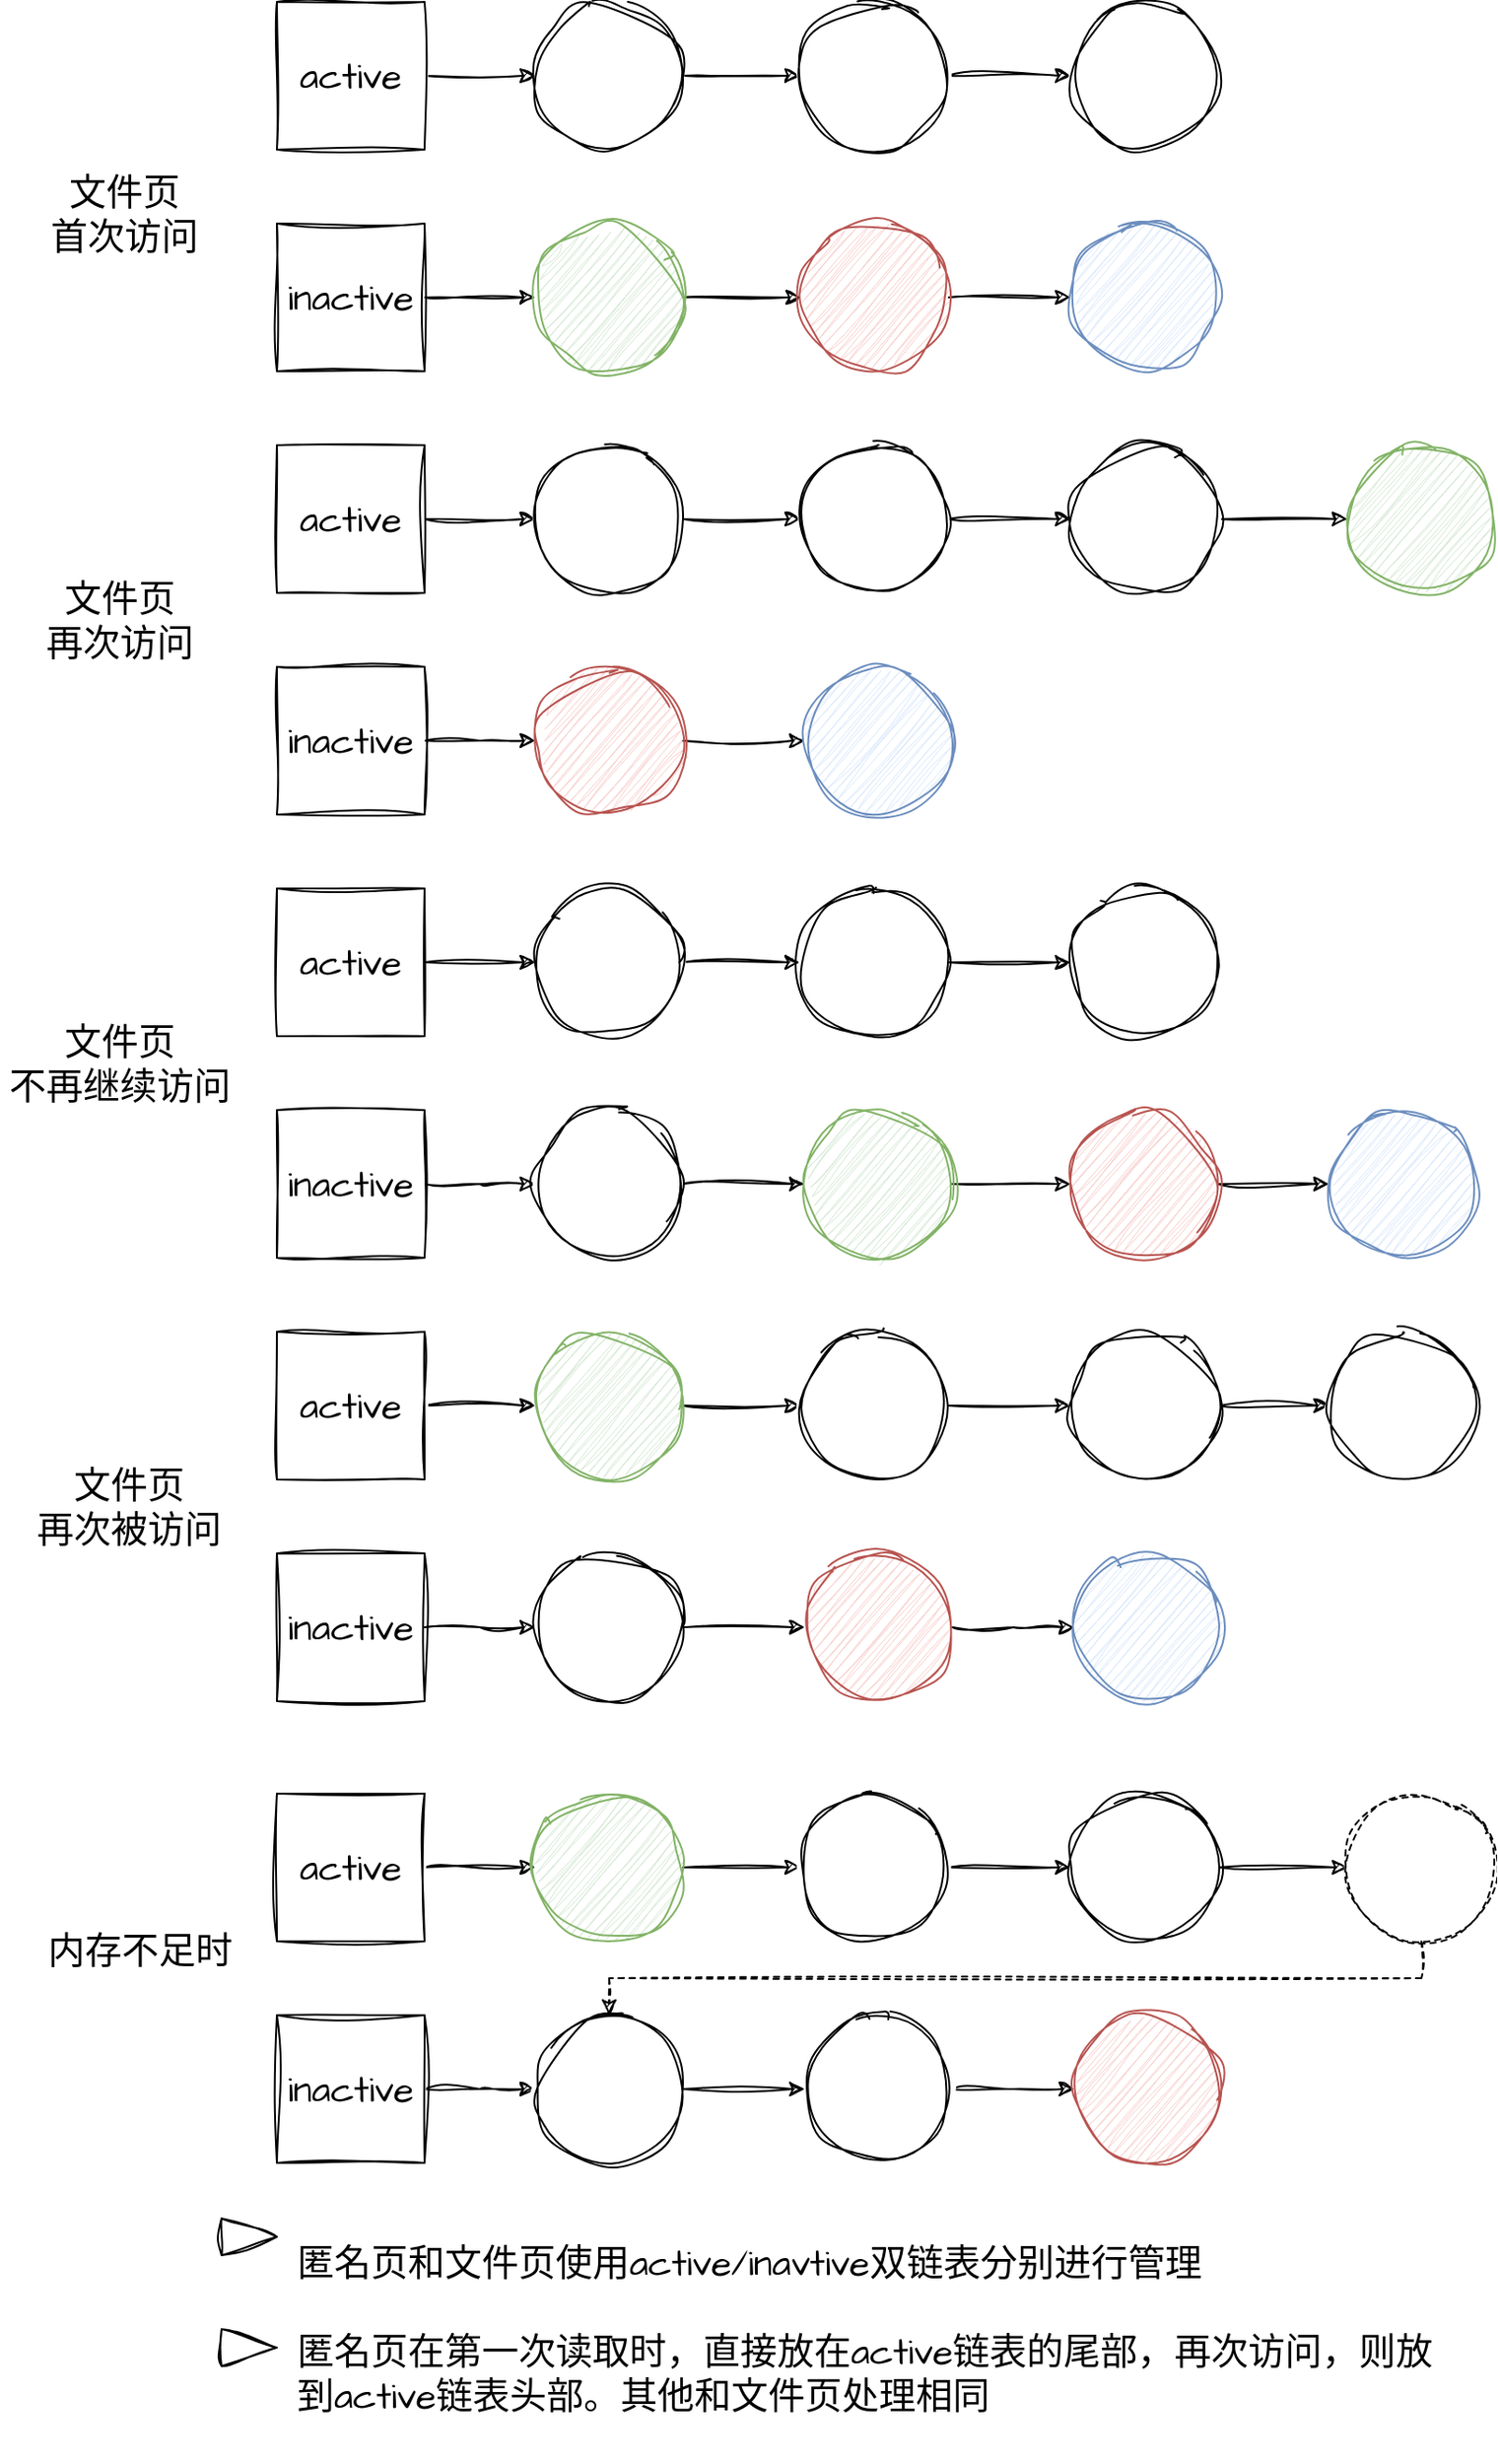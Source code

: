 <mxfile version="22.1.0" type="github">
  <diagram name="第 1 页" id="8RVgT3TZ45q6rBO7Mq2J">
    <mxGraphModel dx="2901" dy="1118" grid="1" gridSize="10" guides="1" tooltips="1" connect="1" arrows="1" fold="1" page="1" pageScale="1" pageWidth="827" pageHeight="1169" math="0" shadow="0">
      <root>
        <mxCell id="0" />
        <mxCell id="1" parent="0" />
        <mxCell id="1ndlFhYxB9SQ_Pftb3Nc-10" style="edgeStyle=orthogonalEdgeStyle;rounded=0;sketch=1;hachureGap=4;jiggle=2;curveFitting=1;orthogonalLoop=1;jettySize=auto;html=1;exitX=1;exitY=0.5;exitDx=0;exitDy=0;entryX=0;entryY=0.5;entryDx=0;entryDy=0;fontFamily=Architects Daughter;fontSource=https%3A%2F%2Ffonts.googleapis.com%2Fcss%3Ffamily%3DArchitects%2BDaughter;fontSize=16;" parent="1" source="1ndlFhYxB9SQ_Pftb3Nc-2" target="1ndlFhYxB9SQ_Pftb3Nc-4" edge="1">
          <mxGeometry relative="1" as="geometry" />
        </mxCell>
        <mxCell id="1ndlFhYxB9SQ_Pftb3Nc-2" value="active" style="whiteSpace=wrap;html=1;aspect=fixed;sketch=1;hachureGap=4;jiggle=2;curveFitting=1;fontFamily=Architects Daughter;fontSource=https%3A%2F%2Ffonts.googleapis.com%2Fcss%3Ffamily%3DArchitects%2BDaughter;fontSize=20;" parent="1" vertex="1">
          <mxGeometry x="90" y="440" width="80" height="80" as="geometry" />
        </mxCell>
        <mxCell id="1ndlFhYxB9SQ_Pftb3Nc-13" style="edgeStyle=orthogonalEdgeStyle;rounded=0;sketch=1;hachureGap=4;jiggle=2;curveFitting=1;orthogonalLoop=1;jettySize=auto;html=1;exitX=1;exitY=0.5;exitDx=0;exitDy=0;entryX=0;entryY=0.5;entryDx=0;entryDy=0;fontFamily=Architects Daughter;fontSource=https%3A%2F%2Ffonts.googleapis.com%2Fcss%3Ffamily%3DArchitects%2BDaughter;fontSize=16;" parent="1" source="1ndlFhYxB9SQ_Pftb3Nc-3" target="1ndlFhYxB9SQ_Pftb3Nc-7" edge="1">
          <mxGeometry relative="1" as="geometry" />
        </mxCell>
        <mxCell id="1ndlFhYxB9SQ_Pftb3Nc-3" value="inactive" style="whiteSpace=wrap;html=1;aspect=fixed;sketch=1;hachureGap=4;jiggle=2;curveFitting=1;fontFamily=Architects Daughter;fontSource=https%3A%2F%2Ffonts.googleapis.com%2Fcss%3Ffamily%3DArchitects%2BDaughter;fontSize=20;" parent="1" vertex="1">
          <mxGeometry x="90" y="560" width="80" height="80" as="geometry" />
        </mxCell>
        <mxCell id="1ndlFhYxB9SQ_Pftb3Nc-11" style="edgeStyle=orthogonalEdgeStyle;rounded=0;sketch=1;hachureGap=4;jiggle=2;curveFitting=1;orthogonalLoop=1;jettySize=auto;html=1;exitX=1;exitY=0.5;exitDx=0;exitDy=0;entryX=0;entryY=0.5;entryDx=0;entryDy=0;fontFamily=Architects Daughter;fontSource=https%3A%2F%2Ffonts.googleapis.com%2Fcss%3Ffamily%3DArchitects%2BDaughter;fontSize=16;" parent="1" source="1ndlFhYxB9SQ_Pftb3Nc-4" target="1ndlFhYxB9SQ_Pftb3Nc-5" edge="1">
          <mxGeometry relative="1" as="geometry" />
        </mxCell>
        <mxCell id="1ndlFhYxB9SQ_Pftb3Nc-4" value="" style="ellipse;whiteSpace=wrap;html=1;aspect=fixed;sketch=1;hachureGap=4;jiggle=2;curveFitting=1;fontFamily=Architects Daughter;fontSource=https%3A%2F%2Ffonts.googleapis.com%2Fcss%3Ffamily%3DArchitects%2BDaughter;fontSize=20;" parent="1" vertex="1">
          <mxGeometry x="230" y="440" width="80" height="80" as="geometry" />
        </mxCell>
        <mxCell id="1ndlFhYxB9SQ_Pftb3Nc-12" style="edgeStyle=orthogonalEdgeStyle;rounded=0;sketch=1;hachureGap=4;jiggle=2;curveFitting=1;orthogonalLoop=1;jettySize=auto;html=1;exitX=1;exitY=0.5;exitDx=0;exitDy=0;entryX=0;entryY=0.5;entryDx=0;entryDy=0;fontFamily=Architects Daughter;fontSource=https%3A%2F%2Ffonts.googleapis.com%2Fcss%3Ffamily%3DArchitects%2BDaughter;fontSize=16;" parent="1" source="1ndlFhYxB9SQ_Pftb3Nc-5" target="1ndlFhYxB9SQ_Pftb3Nc-6" edge="1">
          <mxGeometry relative="1" as="geometry" />
        </mxCell>
        <mxCell id="1ndlFhYxB9SQ_Pftb3Nc-5" value="" style="ellipse;whiteSpace=wrap;html=1;aspect=fixed;sketch=1;hachureGap=4;jiggle=2;curveFitting=1;fontFamily=Architects Daughter;fontSource=https%3A%2F%2Ffonts.googleapis.com%2Fcss%3Ffamily%3DArchitects%2BDaughter;fontSize=20;" parent="1" vertex="1">
          <mxGeometry x="373.5" y="440" width="80" height="80" as="geometry" />
        </mxCell>
        <mxCell id="1ndlFhYxB9SQ_Pftb3Nc-6" value="" style="ellipse;whiteSpace=wrap;html=1;aspect=fixed;sketch=1;hachureGap=4;jiggle=2;curveFitting=1;fontFamily=Architects Daughter;fontSource=https%3A%2F%2Ffonts.googleapis.com%2Fcss%3Ffamily%3DArchitects%2BDaughter;fontSize=20;" parent="1" vertex="1">
          <mxGeometry x="520" y="440" width="80" height="80" as="geometry" />
        </mxCell>
        <mxCell id="1ndlFhYxB9SQ_Pftb3Nc-14" style="edgeStyle=orthogonalEdgeStyle;rounded=0;sketch=1;hachureGap=4;jiggle=2;curveFitting=1;orthogonalLoop=1;jettySize=auto;html=1;exitX=1;exitY=0.5;exitDx=0;exitDy=0;fontFamily=Architects Daughter;fontSource=https%3A%2F%2Ffonts.googleapis.com%2Fcss%3Ffamily%3DArchitects%2BDaughter;fontSize=16;" parent="1" source="1ndlFhYxB9SQ_Pftb3Nc-7" target="1ndlFhYxB9SQ_Pftb3Nc-8" edge="1">
          <mxGeometry relative="1" as="geometry" />
        </mxCell>
        <mxCell id="1ndlFhYxB9SQ_Pftb3Nc-7" value="" style="ellipse;whiteSpace=wrap;html=1;aspect=fixed;sketch=1;hachureGap=4;jiggle=2;curveFitting=1;fontFamily=Architects Daughter;fontSource=https%3A%2F%2Ffonts.googleapis.com%2Fcss%3Ffamily%3DArchitects%2BDaughter;fontSize=20;fillColor=#d5e8d4;strokeColor=#82b366;" parent="1" vertex="1">
          <mxGeometry x="230" y="560" width="80" height="80" as="geometry" />
        </mxCell>
        <mxCell id="1ndlFhYxB9SQ_Pftb3Nc-15" style="edgeStyle=orthogonalEdgeStyle;rounded=0;sketch=1;hachureGap=4;jiggle=2;curveFitting=1;orthogonalLoop=1;jettySize=auto;html=1;exitX=1;exitY=0.5;exitDx=0;exitDy=0;fontFamily=Architects Daughter;fontSource=https%3A%2F%2Ffonts.googleapis.com%2Fcss%3Ffamily%3DArchitects%2BDaughter;fontSize=16;" parent="1" source="1ndlFhYxB9SQ_Pftb3Nc-8" target="1ndlFhYxB9SQ_Pftb3Nc-9" edge="1">
          <mxGeometry relative="1" as="geometry" />
        </mxCell>
        <mxCell id="1ndlFhYxB9SQ_Pftb3Nc-8" value="" style="ellipse;whiteSpace=wrap;html=1;aspect=fixed;sketch=1;hachureGap=4;jiggle=2;curveFitting=1;fontFamily=Architects Daughter;fontSource=https%3A%2F%2Ffonts.googleapis.com%2Fcss%3Ffamily%3DArchitects%2BDaughter;fontSize=20;fillColor=#f8cecc;strokeColor=#b85450;" parent="1" vertex="1">
          <mxGeometry x="374" y="560" width="80" height="80" as="geometry" />
        </mxCell>
        <mxCell id="1ndlFhYxB9SQ_Pftb3Nc-9" value="" style="ellipse;whiteSpace=wrap;html=1;aspect=fixed;sketch=1;hachureGap=4;jiggle=2;curveFitting=1;fontFamily=Architects Daughter;fontSource=https%3A%2F%2Ffonts.googleapis.com%2Fcss%3Ffamily%3DArchitects%2BDaughter;fontSize=20;fillColor=#dae8fc;strokeColor=#6c8ebf;" parent="1" vertex="1">
          <mxGeometry x="520" y="560" width="80" height="80" as="geometry" />
        </mxCell>
        <mxCell id="1ndlFhYxB9SQ_Pftb3Nc-22" value="文件页&lt;br&gt;首次访问" style="text;html=1;strokeColor=none;fillColor=none;align=center;verticalAlign=middle;whiteSpace=wrap;rounded=0;fontSize=20;fontFamily=Architects Daughter;" parent="1" vertex="1">
          <mxGeometry x="-60" y="510" width="135" height="90" as="geometry" />
        </mxCell>
        <mxCell id="1ndlFhYxB9SQ_Pftb3Nc-23" style="edgeStyle=orthogonalEdgeStyle;rounded=0;sketch=1;hachureGap=4;jiggle=2;curveFitting=1;orthogonalLoop=1;jettySize=auto;html=1;exitX=1;exitY=0.5;exitDx=0;exitDy=0;entryX=0;entryY=0.5;entryDx=0;entryDy=0;fontFamily=Architects Daughter;fontSource=https%3A%2F%2Ffonts.googleapis.com%2Fcss%3Ffamily%3DArchitects%2BDaughter;fontSize=16;" parent="1" source="1ndlFhYxB9SQ_Pftb3Nc-24" target="1ndlFhYxB9SQ_Pftb3Nc-28" edge="1">
          <mxGeometry relative="1" as="geometry" />
        </mxCell>
        <mxCell id="1ndlFhYxB9SQ_Pftb3Nc-24" value="active" style="whiteSpace=wrap;html=1;aspect=fixed;sketch=1;hachureGap=4;jiggle=2;curveFitting=1;fontFamily=Architects Daughter;fontSource=https%3A%2F%2Ffonts.googleapis.com%2Fcss%3Ffamily%3DArchitects%2BDaughter;fontSize=20;" parent="1" vertex="1">
          <mxGeometry x="90" y="680" width="80" height="80" as="geometry" />
        </mxCell>
        <mxCell id="1ndlFhYxB9SQ_Pftb3Nc-25" style="edgeStyle=orthogonalEdgeStyle;rounded=0;sketch=1;hachureGap=4;jiggle=2;curveFitting=1;orthogonalLoop=1;jettySize=auto;html=1;exitX=1;exitY=0.5;exitDx=0;exitDy=0;entryX=0;entryY=0.5;entryDx=0;entryDy=0;fontFamily=Architects Daughter;fontSource=https%3A%2F%2Ffonts.googleapis.com%2Fcss%3Ffamily%3DArchitects%2BDaughter;fontSize=16;" parent="1" source="1ndlFhYxB9SQ_Pftb3Nc-26" edge="1">
          <mxGeometry relative="1" as="geometry">
            <mxPoint x="230" y="840" as="targetPoint" />
          </mxGeometry>
        </mxCell>
        <mxCell id="1ndlFhYxB9SQ_Pftb3Nc-26" value="inactive" style="whiteSpace=wrap;html=1;aspect=fixed;sketch=1;hachureGap=4;jiggle=2;curveFitting=1;fontFamily=Architects Daughter;fontSource=https%3A%2F%2Ffonts.googleapis.com%2Fcss%3Ffamily%3DArchitects%2BDaughter;fontSize=20;" parent="1" vertex="1">
          <mxGeometry x="90" y="800" width="80" height="80" as="geometry" />
        </mxCell>
        <mxCell id="1ndlFhYxB9SQ_Pftb3Nc-27" style="edgeStyle=orthogonalEdgeStyle;rounded=0;sketch=1;hachureGap=4;jiggle=2;curveFitting=1;orthogonalLoop=1;jettySize=auto;html=1;exitX=1;exitY=0.5;exitDx=0;exitDy=0;entryX=0;entryY=0.5;entryDx=0;entryDy=0;fontFamily=Architects Daughter;fontSource=https%3A%2F%2Ffonts.googleapis.com%2Fcss%3Ffamily%3DArchitects%2BDaughter;fontSize=16;" parent="1" source="1ndlFhYxB9SQ_Pftb3Nc-28" target="1ndlFhYxB9SQ_Pftb3Nc-30" edge="1">
          <mxGeometry relative="1" as="geometry" />
        </mxCell>
        <mxCell id="1ndlFhYxB9SQ_Pftb3Nc-28" value="" style="ellipse;whiteSpace=wrap;html=1;aspect=fixed;sketch=1;hachureGap=4;jiggle=2;curveFitting=1;fontFamily=Architects Daughter;fontSource=https%3A%2F%2Ffonts.googleapis.com%2Fcss%3Ffamily%3DArchitects%2BDaughter;fontSize=20;" parent="1" vertex="1">
          <mxGeometry x="230" y="680" width="80" height="80" as="geometry" />
        </mxCell>
        <mxCell id="1ndlFhYxB9SQ_Pftb3Nc-29" style="edgeStyle=orthogonalEdgeStyle;rounded=0;sketch=1;hachureGap=4;jiggle=2;curveFitting=1;orthogonalLoop=1;jettySize=auto;html=1;exitX=1;exitY=0.5;exitDx=0;exitDy=0;entryX=0;entryY=0.5;entryDx=0;entryDy=0;fontFamily=Architects Daughter;fontSource=https%3A%2F%2Ffonts.googleapis.com%2Fcss%3Ffamily%3DArchitects%2BDaughter;fontSize=16;" parent="1" source="1ndlFhYxB9SQ_Pftb3Nc-30" target="1ndlFhYxB9SQ_Pftb3Nc-31" edge="1">
          <mxGeometry relative="1" as="geometry" />
        </mxCell>
        <mxCell id="1ndlFhYxB9SQ_Pftb3Nc-30" value="" style="ellipse;whiteSpace=wrap;html=1;aspect=fixed;sketch=1;hachureGap=4;jiggle=2;curveFitting=1;fontFamily=Architects Daughter;fontSource=https%3A%2F%2Ffonts.googleapis.com%2Fcss%3Ffamily%3DArchitects%2BDaughter;fontSize=20;" parent="1" vertex="1">
          <mxGeometry x="373.5" y="680" width="80" height="80" as="geometry" />
        </mxCell>
        <mxCell id="1ndlFhYxB9SQ_Pftb3Nc-40" style="edgeStyle=orthogonalEdgeStyle;rounded=0;sketch=1;hachureGap=4;jiggle=2;curveFitting=1;orthogonalLoop=1;jettySize=auto;html=1;exitX=1;exitY=0.5;exitDx=0;exitDy=0;entryX=0;entryY=0.5;entryDx=0;entryDy=0;fontFamily=Architects Daughter;fontSource=https%3A%2F%2Ffonts.googleapis.com%2Fcss%3Ffamily%3DArchitects%2BDaughter;fontSize=16;" parent="1" source="1ndlFhYxB9SQ_Pftb3Nc-31" target="1ndlFhYxB9SQ_Pftb3Nc-39" edge="1">
          <mxGeometry relative="1" as="geometry" />
        </mxCell>
        <mxCell id="1ndlFhYxB9SQ_Pftb3Nc-31" value="" style="ellipse;whiteSpace=wrap;html=1;aspect=fixed;sketch=1;hachureGap=4;jiggle=2;curveFitting=1;fontFamily=Architects Daughter;fontSource=https%3A%2F%2Ffonts.googleapis.com%2Fcss%3Ffamily%3DArchitects%2BDaughter;fontSize=20;" parent="1" vertex="1">
          <mxGeometry x="520" y="680" width="80" height="80" as="geometry" />
        </mxCell>
        <mxCell id="1ndlFhYxB9SQ_Pftb3Nc-34" style="edgeStyle=orthogonalEdgeStyle;rounded=0;sketch=1;hachureGap=4;jiggle=2;curveFitting=1;orthogonalLoop=1;jettySize=auto;html=1;exitX=1;exitY=0.5;exitDx=0;exitDy=0;fontFamily=Architects Daughter;fontSource=https%3A%2F%2Ffonts.googleapis.com%2Fcss%3Ffamily%3DArchitects%2BDaughter;fontSize=16;" parent="1" source="1ndlFhYxB9SQ_Pftb3Nc-35" target="1ndlFhYxB9SQ_Pftb3Nc-36" edge="1">
          <mxGeometry relative="1" as="geometry" />
        </mxCell>
        <mxCell id="1ndlFhYxB9SQ_Pftb3Nc-35" value="" style="ellipse;whiteSpace=wrap;html=1;aspect=fixed;sketch=1;hachureGap=4;jiggle=2;curveFitting=1;fontFamily=Architects Daughter;fontSource=https%3A%2F%2Ffonts.googleapis.com%2Fcss%3Ffamily%3DArchitects%2BDaughter;fontSize=20;fillColor=#f8cecc;strokeColor=#b85450;" parent="1" vertex="1">
          <mxGeometry x="230" y="800" width="80" height="80" as="geometry" />
        </mxCell>
        <mxCell id="1ndlFhYxB9SQ_Pftb3Nc-36" value="" style="ellipse;whiteSpace=wrap;html=1;aspect=fixed;sketch=1;hachureGap=4;jiggle=2;curveFitting=1;fontFamily=Architects Daughter;fontSource=https%3A%2F%2Ffonts.googleapis.com%2Fcss%3Ffamily%3DArchitects%2BDaughter;fontSize=20;fillColor=#dae8fc;strokeColor=#6c8ebf;" parent="1" vertex="1">
          <mxGeometry x="376" y="800" width="80" height="80" as="geometry" />
        </mxCell>
        <mxCell id="1ndlFhYxB9SQ_Pftb3Nc-38" value="文件页&lt;br&gt;再次访问" style="text;html=1;strokeColor=none;fillColor=none;align=center;verticalAlign=middle;whiteSpace=wrap;rounded=0;fontSize=20;fontFamily=Architects Daughter;" parent="1" vertex="1">
          <mxGeometry x="-60" y="730" width="130" height="90" as="geometry" />
        </mxCell>
        <mxCell id="1ndlFhYxB9SQ_Pftb3Nc-39" value="" style="ellipse;whiteSpace=wrap;html=1;aspect=fixed;sketch=1;hachureGap=4;jiggle=2;curveFitting=1;fontFamily=Architects Daughter;fontSource=https%3A%2F%2Ffonts.googleapis.com%2Fcss%3Ffamily%3DArchitects%2BDaughter;fontSize=20;fillColor=#d5e8d4;strokeColor=#82b366;" parent="1" vertex="1">
          <mxGeometry x="670" y="680" width="80" height="80" as="geometry" />
        </mxCell>
        <mxCell id="1ndlFhYxB9SQ_Pftb3Nc-41" style="edgeStyle=orthogonalEdgeStyle;rounded=0;sketch=1;hachureGap=4;jiggle=2;curveFitting=1;orthogonalLoop=1;jettySize=auto;html=1;exitX=1;exitY=0.5;exitDx=0;exitDy=0;entryX=0;entryY=0.5;entryDx=0;entryDy=0;fontFamily=Architects Daughter;fontSource=https%3A%2F%2Ffonts.googleapis.com%2Fcss%3Ffamily%3DArchitects%2BDaughter;fontSize=16;" parent="1" source="1ndlFhYxB9SQ_Pftb3Nc-42" target="1ndlFhYxB9SQ_Pftb3Nc-46" edge="1">
          <mxGeometry relative="1" as="geometry" />
        </mxCell>
        <mxCell id="1ndlFhYxB9SQ_Pftb3Nc-42" value="active" style="whiteSpace=wrap;html=1;aspect=fixed;sketch=1;hachureGap=4;jiggle=2;curveFitting=1;fontFamily=Architects Daughter;fontSource=https%3A%2F%2Ffonts.googleapis.com%2Fcss%3Ffamily%3DArchitects%2BDaughter;fontSize=20;" parent="1" vertex="1">
          <mxGeometry x="90" y="920" width="80" height="80" as="geometry" />
        </mxCell>
        <mxCell id="1ndlFhYxB9SQ_Pftb3Nc-43" style="edgeStyle=orthogonalEdgeStyle;rounded=0;sketch=1;hachureGap=4;jiggle=2;curveFitting=1;orthogonalLoop=1;jettySize=auto;html=1;exitX=1;exitY=0.5;exitDx=0;exitDy=0;entryX=0;entryY=0.5;entryDx=0;entryDy=0;fontFamily=Architects Daughter;fontSource=https%3A%2F%2Ffonts.googleapis.com%2Fcss%3Ffamily%3DArchitects%2BDaughter;fontSize=16;" parent="1" source="1ndlFhYxB9SQ_Pftb3Nc-44" edge="1">
          <mxGeometry relative="1" as="geometry">
            <mxPoint x="230" y="1080" as="targetPoint" />
          </mxGeometry>
        </mxCell>
        <mxCell id="1ndlFhYxB9SQ_Pftb3Nc-44" value="inactive" style="whiteSpace=wrap;html=1;aspect=fixed;sketch=1;hachureGap=4;jiggle=2;curveFitting=1;fontFamily=Architects Daughter;fontSource=https%3A%2F%2Ffonts.googleapis.com%2Fcss%3Ffamily%3DArchitects%2BDaughter;fontSize=20;" parent="1" vertex="1">
          <mxGeometry x="90" y="1040" width="80" height="80" as="geometry" />
        </mxCell>
        <mxCell id="1ndlFhYxB9SQ_Pftb3Nc-45" style="edgeStyle=orthogonalEdgeStyle;rounded=0;sketch=1;hachureGap=4;jiggle=2;curveFitting=1;orthogonalLoop=1;jettySize=auto;html=1;exitX=1;exitY=0.5;exitDx=0;exitDy=0;entryX=0;entryY=0.5;entryDx=0;entryDy=0;fontFamily=Architects Daughter;fontSource=https%3A%2F%2Ffonts.googleapis.com%2Fcss%3Ffamily%3DArchitects%2BDaughter;fontSize=16;" parent="1" source="1ndlFhYxB9SQ_Pftb3Nc-46" target="1ndlFhYxB9SQ_Pftb3Nc-48" edge="1">
          <mxGeometry relative="1" as="geometry" />
        </mxCell>
        <mxCell id="1ndlFhYxB9SQ_Pftb3Nc-46" value="" style="ellipse;whiteSpace=wrap;html=1;aspect=fixed;sketch=1;hachureGap=4;jiggle=2;curveFitting=1;fontFamily=Architects Daughter;fontSource=https%3A%2F%2Ffonts.googleapis.com%2Fcss%3Ffamily%3DArchitects%2BDaughter;fontSize=20;" parent="1" vertex="1">
          <mxGeometry x="230" y="920" width="80" height="80" as="geometry" />
        </mxCell>
        <mxCell id="1ndlFhYxB9SQ_Pftb3Nc-47" style="edgeStyle=orthogonalEdgeStyle;rounded=0;sketch=1;hachureGap=4;jiggle=2;curveFitting=1;orthogonalLoop=1;jettySize=auto;html=1;exitX=1;exitY=0.5;exitDx=0;exitDy=0;entryX=0;entryY=0.5;entryDx=0;entryDy=0;fontFamily=Architects Daughter;fontSource=https%3A%2F%2Ffonts.googleapis.com%2Fcss%3Ffamily%3DArchitects%2BDaughter;fontSize=16;" parent="1" source="1ndlFhYxB9SQ_Pftb3Nc-48" target="1ndlFhYxB9SQ_Pftb3Nc-50" edge="1">
          <mxGeometry relative="1" as="geometry" />
        </mxCell>
        <mxCell id="1ndlFhYxB9SQ_Pftb3Nc-48" value="" style="ellipse;whiteSpace=wrap;html=1;aspect=fixed;sketch=1;hachureGap=4;jiggle=2;curveFitting=1;fontFamily=Architects Daughter;fontSource=https%3A%2F%2Ffonts.googleapis.com%2Fcss%3Ffamily%3DArchitects%2BDaughter;fontSize=20;" parent="1" vertex="1">
          <mxGeometry x="373.5" y="920" width="80" height="80" as="geometry" />
        </mxCell>
        <mxCell id="1ndlFhYxB9SQ_Pftb3Nc-50" value="" style="ellipse;whiteSpace=wrap;html=1;aspect=fixed;sketch=1;hachureGap=4;jiggle=2;curveFitting=1;fontFamily=Architects Daughter;fontSource=https%3A%2F%2Ffonts.googleapis.com%2Fcss%3Ffamily%3DArchitects%2BDaughter;fontSize=20;" parent="1" vertex="1">
          <mxGeometry x="520" y="920" width="80" height="80" as="geometry" />
        </mxCell>
        <mxCell id="1ndlFhYxB9SQ_Pftb3Nc-51" style="edgeStyle=orthogonalEdgeStyle;rounded=0;sketch=1;hachureGap=4;jiggle=2;curveFitting=1;orthogonalLoop=1;jettySize=auto;html=1;exitX=1;exitY=0.5;exitDx=0;exitDy=0;fontFamily=Architects Daughter;fontSource=https%3A%2F%2Ffonts.googleapis.com%2Fcss%3Ffamily%3DArchitects%2BDaughter;fontSize=16;" parent="1" source="1ndlFhYxB9SQ_Pftb3Nc-52" target="1ndlFhYxB9SQ_Pftb3Nc-53" edge="1">
          <mxGeometry relative="1" as="geometry" />
        </mxCell>
        <mxCell id="1ndlFhYxB9SQ_Pftb3Nc-52" value="" style="ellipse;whiteSpace=wrap;html=1;aspect=fixed;sketch=1;hachureGap=4;jiggle=2;curveFitting=1;fontFamily=Architects Daughter;fontSource=https%3A%2F%2Ffonts.googleapis.com%2Fcss%3Ffamily%3DArchitects%2BDaughter;fontSize=20;" parent="1" vertex="1">
          <mxGeometry x="230" y="1040" width="80" height="80" as="geometry" />
        </mxCell>
        <mxCell id="1ndlFhYxB9SQ_Pftb3Nc-57" style="edgeStyle=orthogonalEdgeStyle;rounded=0;sketch=1;hachureGap=4;jiggle=2;curveFitting=1;orthogonalLoop=1;jettySize=auto;html=1;exitX=1;exitY=0.5;exitDx=0;exitDy=0;entryX=0;entryY=0.5;entryDx=0;entryDy=0;fontFamily=Architects Daughter;fontSource=https%3A%2F%2Ffonts.googleapis.com%2Fcss%3Ffamily%3DArchitects%2BDaughter;fontSize=16;" parent="1" source="1ndlFhYxB9SQ_Pftb3Nc-53" target="1ndlFhYxB9SQ_Pftb3Nc-56" edge="1">
          <mxGeometry relative="1" as="geometry" />
        </mxCell>
        <mxCell id="1ndlFhYxB9SQ_Pftb3Nc-53" value="" style="ellipse;whiteSpace=wrap;html=1;aspect=fixed;sketch=1;hachureGap=4;jiggle=2;curveFitting=1;fontFamily=Architects Daughter;fontSource=https%3A%2F%2Ffonts.googleapis.com%2Fcss%3Ffamily%3DArchitects%2BDaughter;fontSize=20;fillColor=#d5e8d4;strokeColor=#82b366;" parent="1" vertex="1">
          <mxGeometry x="376" y="1040" width="80" height="80" as="geometry" />
        </mxCell>
        <mxCell id="1ndlFhYxB9SQ_Pftb3Nc-54" value="文件页&lt;br&gt;不再继续访问" style="text;html=1;strokeColor=none;fillColor=none;align=center;verticalAlign=middle;whiteSpace=wrap;rounded=0;fontSize=20;fontFamily=Architects Daughter;" parent="1" vertex="1">
          <mxGeometry x="-60" y="970" width="130" height="90" as="geometry" />
        </mxCell>
        <mxCell id="1ndlFhYxB9SQ_Pftb3Nc-76" style="edgeStyle=orthogonalEdgeStyle;rounded=0;sketch=1;hachureGap=4;jiggle=2;curveFitting=1;orthogonalLoop=1;jettySize=auto;html=1;exitX=1;exitY=0.5;exitDx=0;exitDy=0;entryX=0;entryY=0.5;entryDx=0;entryDy=0;fontFamily=Architects Daughter;fontSource=https%3A%2F%2Ffonts.googleapis.com%2Fcss%3Ffamily%3DArchitects%2BDaughter;fontSize=16;" parent="1" source="1ndlFhYxB9SQ_Pftb3Nc-56" target="1ndlFhYxB9SQ_Pftb3Nc-75" edge="1">
          <mxGeometry relative="1" as="geometry" />
        </mxCell>
        <mxCell id="1ndlFhYxB9SQ_Pftb3Nc-56" value="" style="ellipse;whiteSpace=wrap;html=1;aspect=fixed;sketch=1;hachureGap=4;jiggle=2;curveFitting=1;fontFamily=Architects Daughter;fontSource=https%3A%2F%2Ffonts.googleapis.com%2Fcss%3Ffamily%3DArchitects%2BDaughter;fontSize=20;fillColor=#f8cecc;strokeColor=#b85450;" parent="1" vertex="1">
          <mxGeometry x="520" y="1040" width="80" height="80" as="geometry" />
        </mxCell>
        <mxCell id="1ndlFhYxB9SQ_Pftb3Nc-58" style="edgeStyle=orthogonalEdgeStyle;rounded=0;sketch=1;hachureGap=4;jiggle=2;curveFitting=1;orthogonalLoop=1;jettySize=auto;html=1;exitX=1;exitY=0.5;exitDx=0;exitDy=0;entryX=0;entryY=0.5;entryDx=0;entryDy=0;fontFamily=Architects Daughter;fontSource=https%3A%2F%2Ffonts.googleapis.com%2Fcss%3Ffamily%3DArchitects%2BDaughter;fontSize=16;" parent="1" source="1ndlFhYxB9SQ_Pftb3Nc-59" target="1ndlFhYxB9SQ_Pftb3Nc-63" edge="1">
          <mxGeometry relative="1" as="geometry" />
        </mxCell>
        <mxCell id="1ndlFhYxB9SQ_Pftb3Nc-59" value="active" style="whiteSpace=wrap;html=1;aspect=fixed;sketch=1;hachureGap=4;jiggle=2;curveFitting=1;fontFamily=Architects Daughter;fontSource=https%3A%2F%2Ffonts.googleapis.com%2Fcss%3Ffamily%3DArchitects%2BDaughter;fontSize=20;" parent="1" vertex="1">
          <mxGeometry x="90" y="1160" width="80" height="80" as="geometry" />
        </mxCell>
        <mxCell id="1ndlFhYxB9SQ_Pftb3Nc-60" style="edgeStyle=orthogonalEdgeStyle;rounded=0;sketch=1;hachureGap=4;jiggle=2;curveFitting=1;orthogonalLoop=1;jettySize=auto;html=1;exitX=1;exitY=0.5;exitDx=0;exitDy=0;entryX=0;entryY=0.5;entryDx=0;entryDy=0;fontFamily=Architects Daughter;fontSource=https%3A%2F%2Ffonts.googleapis.com%2Fcss%3Ffamily%3DArchitects%2BDaughter;fontSize=16;" parent="1" source="1ndlFhYxB9SQ_Pftb3Nc-61" edge="1">
          <mxGeometry relative="1" as="geometry">
            <mxPoint x="230" y="1320" as="targetPoint" />
          </mxGeometry>
        </mxCell>
        <mxCell id="1ndlFhYxB9SQ_Pftb3Nc-61" value="inactive" style="whiteSpace=wrap;html=1;aspect=fixed;sketch=1;hachureGap=4;jiggle=2;curveFitting=1;fontFamily=Architects Daughter;fontSource=https%3A%2F%2Ffonts.googleapis.com%2Fcss%3Ffamily%3DArchitects%2BDaughter;fontSize=20;" parent="1" vertex="1">
          <mxGeometry x="90" y="1280" width="80" height="80" as="geometry" />
        </mxCell>
        <mxCell id="1ndlFhYxB9SQ_Pftb3Nc-62" style="edgeStyle=orthogonalEdgeStyle;rounded=0;sketch=1;hachureGap=4;jiggle=2;curveFitting=1;orthogonalLoop=1;jettySize=auto;html=1;exitX=1;exitY=0.5;exitDx=0;exitDy=0;entryX=0;entryY=0.5;entryDx=0;entryDy=0;fontFamily=Architects Daughter;fontSource=https%3A%2F%2Ffonts.googleapis.com%2Fcss%3Ffamily%3DArchitects%2BDaughter;fontSize=16;" parent="1" source="1ndlFhYxB9SQ_Pftb3Nc-63" target="1ndlFhYxB9SQ_Pftb3Nc-65" edge="1">
          <mxGeometry relative="1" as="geometry" />
        </mxCell>
        <mxCell id="1ndlFhYxB9SQ_Pftb3Nc-63" value="" style="ellipse;whiteSpace=wrap;html=1;aspect=fixed;sketch=1;hachureGap=4;jiggle=2;curveFitting=1;fontFamily=Architects Daughter;fontSource=https%3A%2F%2Ffonts.googleapis.com%2Fcss%3Ffamily%3DArchitects%2BDaughter;fontSize=20;fillColor=#d5e8d4;strokeColor=#82b366;" parent="1" vertex="1">
          <mxGeometry x="230" y="1160" width="80" height="80" as="geometry" />
        </mxCell>
        <mxCell id="1ndlFhYxB9SQ_Pftb3Nc-64" style="edgeStyle=orthogonalEdgeStyle;rounded=0;sketch=1;hachureGap=4;jiggle=2;curveFitting=1;orthogonalLoop=1;jettySize=auto;html=1;exitX=1;exitY=0.5;exitDx=0;exitDy=0;entryX=0;entryY=0.5;entryDx=0;entryDy=0;fontFamily=Architects Daughter;fontSource=https%3A%2F%2Ffonts.googleapis.com%2Fcss%3Ffamily%3DArchitects%2BDaughter;fontSize=16;" parent="1" source="1ndlFhYxB9SQ_Pftb3Nc-65" target="1ndlFhYxB9SQ_Pftb3Nc-66" edge="1">
          <mxGeometry relative="1" as="geometry" />
        </mxCell>
        <mxCell id="1ndlFhYxB9SQ_Pftb3Nc-65" value="" style="ellipse;whiteSpace=wrap;html=1;aspect=fixed;sketch=1;hachureGap=4;jiggle=2;curveFitting=1;fontFamily=Architects Daughter;fontSource=https%3A%2F%2Ffonts.googleapis.com%2Fcss%3Ffamily%3DArchitects%2BDaughter;fontSize=20;" parent="1" vertex="1">
          <mxGeometry x="373.5" y="1160" width="80" height="80" as="geometry" />
        </mxCell>
        <mxCell id="1ndlFhYxB9SQ_Pftb3Nc-74" style="edgeStyle=orthogonalEdgeStyle;rounded=0;sketch=1;hachureGap=4;jiggle=2;curveFitting=1;orthogonalLoop=1;jettySize=auto;html=1;exitX=1;exitY=0.5;exitDx=0;exitDy=0;entryX=0;entryY=0.5;entryDx=0;entryDy=0;fontFamily=Architects Daughter;fontSource=https%3A%2F%2Ffonts.googleapis.com%2Fcss%3Ffamily%3DArchitects%2BDaughter;fontSize=16;" parent="1" source="1ndlFhYxB9SQ_Pftb3Nc-66" target="1ndlFhYxB9SQ_Pftb3Nc-73" edge="1">
          <mxGeometry relative="1" as="geometry" />
        </mxCell>
        <mxCell id="1ndlFhYxB9SQ_Pftb3Nc-66" value="" style="ellipse;whiteSpace=wrap;html=1;aspect=fixed;sketch=1;hachureGap=4;jiggle=2;curveFitting=1;fontFamily=Architects Daughter;fontSource=https%3A%2F%2Ffonts.googleapis.com%2Fcss%3Ffamily%3DArchitects%2BDaughter;fontSize=20;" parent="1" vertex="1">
          <mxGeometry x="520" y="1160" width="80" height="80" as="geometry" />
        </mxCell>
        <mxCell id="1ndlFhYxB9SQ_Pftb3Nc-67" style="edgeStyle=orthogonalEdgeStyle;rounded=0;sketch=1;hachureGap=4;jiggle=2;curveFitting=1;orthogonalLoop=1;jettySize=auto;html=1;exitX=1;exitY=0.5;exitDx=0;exitDy=0;fontFamily=Architects Daughter;fontSource=https%3A%2F%2Ffonts.googleapis.com%2Fcss%3Ffamily%3DArchitects%2BDaughter;fontSize=16;" parent="1" source="1ndlFhYxB9SQ_Pftb3Nc-68" edge="1">
          <mxGeometry relative="1" as="geometry">
            <mxPoint x="522" y="1320" as="targetPoint" />
          </mxGeometry>
        </mxCell>
        <mxCell id="1ndlFhYxB9SQ_Pftb3Nc-68" value="" style="ellipse;whiteSpace=wrap;html=1;aspect=fixed;sketch=1;hachureGap=4;jiggle=2;curveFitting=1;fontFamily=Architects Daughter;fontSource=https%3A%2F%2Ffonts.googleapis.com%2Fcss%3Ffamily%3DArchitects%2BDaughter;fontSize=20;fillColor=#f8cecc;strokeColor=#b85450;" parent="1" vertex="1">
          <mxGeometry x="376" y="1280" width="80" height="80" as="geometry" />
        </mxCell>
        <mxCell id="1ndlFhYxB9SQ_Pftb3Nc-71" value="文件页&lt;br&gt;再次被访问" style="text;html=1;strokeColor=none;fillColor=none;align=center;verticalAlign=middle;whiteSpace=wrap;rounded=0;fontSize=20;fontFamily=Architects Daughter;" parent="1" vertex="1">
          <mxGeometry x="-50" y="1210" width="120" height="90" as="geometry" />
        </mxCell>
        <mxCell id="1ndlFhYxB9SQ_Pftb3Nc-72" value="" style="ellipse;whiteSpace=wrap;html=1;aspect=fixed;sketch=1;hachureGap=4;jiggle=2;curveFitting=1;fontFamily=Architects Daughter;fontSource=https%3A%2F%2Ffonts.googleapis.com%2Fcss%3Ffamily%3DArchitects%2BDaughter;fontSize=20;fillColor=#dae8fc;strokeColor=#6c8ebf;" parent="1" vertex="1">
          <mxGeometry x="522" y="1280" width="80" height="80" as="geometry" />
        </mxCell>
        <mxCell id="1ndlFhYxB9SQ_Pftb3Nc-73" value="" style="ellipse;whiteSpace=wrap;html=1;aspect=fixed;sketch=1;hachureGap=4;jiggle=2;curveFitting=1;fontFamily=Architects Daughter;fontSource=https%3A%2F%2Ffonts.googleapis.com%2Fcss%3Ffamily%3DArchitects%2BDaughter;fontSize=20;" parent="1" vertex="1">
          <mxGeometry x="660" y="1160" width="80" height="80" as="geometry" />
        </mxCell>
        <mxCell id="1ndlFhYxB9SQ_Pftb3Nc-75" value="" style="ellipse;whiteSpace=wrap;html=1;aspect=fixed;sketch=1;hachureGap=4;jiggle=2;curveFitting=1;fontFamily=Architects Daughter;fontSource=https%3A%2F%2Ffonts.googleapis.com%2Fcss%3Ffamily%3DArchitects%2BDaughter;fontSize=20;fillColor=#dae8fc;strokeColor=#6c8ebf;" parent="1" vertex="1">
          <mxGeometry x="660" y="1040" width="80" height="80" as="geometry" />
        </mxCell>
        <mxCell id="1ndlFhYxB9SQ_Pftb3Nc-78" style="edgeStyle=orthogonalEdgeStyle;rounded=0;sketch=1;hachureGap=4;jiggle=2;curveFitting=1;orthogonalLoop=1;jettySize=auto;html=1;exitX=1;exitY=0.5;exitDx=0;exitDy=0;entryX=0;entryY=0.5;entryDx=0;entryDy=0;fontFamily=Architects Daughter;fontSource=https%3A%2F%2Ffonts.googleapis.com%2Fcss%3Ffamily%3DArchitects%2BDaughter;fontSize=16;" parent="1" source="1ndlFhYxB9SQ_Pftb3Nc-77" target="1ndlFhYxB9SQ_Pftb3Nc-68" edge="1">
          <mxGeometry relative="1" as="geometry" />
        </mxCell>
        <mxCell id="1ndlFhYxB9SQ_Pftb3Nc-77" value="" style="ellipse;whiteSpace=wrap;html=1;aspect=fixed;sketch=1;hachureGap=4;jiggle=2;curveFitting=1;fontFamily=Architects Daughter;fontSource=https%3A%2F%2Ffonts.googleapis.com%2Fcss%3Ffamily%3DArchitects%2BDaughter;fontSize=20;" parent="1" vertex="1">
          <mxGeometry x="230" y="1280" width="80" height="80" as="geometry" />
        </mxCell>
        <mxCell id="1ndlFhYxB9SQ_Pftb3Nc-79" style="edgeStyle=orthogonalEdgeStyle;rounded=0;sketch=1;hachureGap=4;jiggle=2;curveFitting=1;orthogonalLoop=1;jettySize=auto;html=1;exitX=1;exitY=0.5;exitDx=0;exitDy=0;entryX=0;entryY=0.5;entryDx=0;entryDy=0;fontFamily=Architects Daughter;fontSource=https%3A%2F%2Ffonts.googleapis.com%2Fcss%3Ffamily%3DArchitects%2BDaughter;fontSize=16;" parent="1" source="1ndlFhYxB9SQ_Pftb3Nc-80" target="1ndlFhYxB9SQ_Pftb3Nc-84" edge="1">
          <mxGeometry relative="1" as="geometry" />
        </mxCell>
        <mxCell id="1ndlFhYxB9SQ_Pftb3Nc-80" value="active" style="whiteSpace=wrap;html=1;aspect=fixed;sketch=1;hachureGap=4;jiggle=2;curveFitting=1;fontFamily=Architects Daughter;fontSource=https%3A%2F%2Ffonts.googleapis.com%2Fcss%3Ffamily%3DArchitects%2BDaughter;fontSize=20;" parent="1" vertex="1">
          <mxGeometry x="90" y="1410" width="80" height="80" as="geometry" />
        </mxCell>
        <mxCell id="1ndlFhYxB9SQ_Pftb3Nc-81" style="edgeStyle=orthogonalEdgeStyle;rounded=0;sketch=1;hachureGap=4;jiggle=2;curveFitting=1;orthogonalLoop=1;jettySize=auto;html=1;exitX=1;exitY=0.5;exitDx=0;exitDy=0;entryX=0;entryY=0.5;entryDx=0;entryDy=0;fontFamily=Architects Daughter;fontSource=https%3A%2F%2Ffonts.googleapis.com%2Fcss%3Ffamily%3DArchitects%2BDaughter;fontSize=16;" parent="1" source="1ndlFhYxB9SQ_Pftb3Nc-82" edge="1">
          <mxGeometry relative="1" as="geometry">
            <mxPoint x="230" y="1570" as="targetPoint" />
          </mxGeometry>
        </mxCell>
        <mxCell id="1ndlFhYxB9SQ_Pftb3Nc-82" value="inactive" style="whiteSpace=wrap;html=1;aspect=fixed;sketch=1;hachureGap=4;jiggle=2;curveFitting=1;fontFamily=Architects Daughter;fontSource=https%3A%2F%2Ffonts.googleapis.com%2Fcss%3Ffamily%3DArchitects%2BDaughter;fontSize=20;" parent="1" vertex="1">
          <mxGeometry x="90" y="1530" width="80" height="80" as="geometry" />
        </mxCell>
        <mxCell id="1ndlFhYxB9SQ_Pftb3Nc-83" style="edgeStyle=orthogonalEdgeStyle;rounded=0;sketch=1;hachureGap=4;jiggle=2;curveFitting=1;orthogonalLoop=1;jettySize=auto;html=1;exitX=1;exitY=0.5;exitDx=0;exitDy=0;entryX=0;entryY=0.5;entryDx=0;entryDy=0;fontFamily=Architects Daughter;fontSource=https%3A%2F%2Ffonts.googleapis.com%2Fcss%3Ffamily%3DArchitects%2BDaughter;fontSize=16;" parent="1" source="1ndlFhYxB9SQ_Pftb3Nc-84" target="1ndlFhYxB9SQ_Pftb3Nc-86" edge="1">
          <mxGeometry relative="1" as="geometry" />
        </mxCell>
        <mxCell id="1ndlFhYxB9SQ_Pftb3Nc-84" value="" style="ellipse;whiteSpace=wrap;html=1;aspect=fixed;sketch=1;hachureGap=4;jiggle=2;curveFitting=1;fontFamily=Architects Daughter;fontSource=https%3A%2F%2Ffonts.googleapis.com%2Fcss%3Ffamily%3DArchitects%2BDaughter;fontSize=20;fillColor=#d5e8d4;strokeColor=#82b366;" parent="1" vertex="1">
          <mxGeometry x="230" y="1410" width="80" height="80" as="geometry" />
        </mxCell>
        <mxCell id="1ndlFhYxB9SQ_Pftb3Nc-85" style="edgeStyle=orthogonalEdgeStyle;rounded=0;sketch=1;hachureGap=4;jiggle=2;curveFitting=1;orthogonalLoop=1;jettySize=auto;html=1;exitX=1;exitY=0.5;exitDx=0;exitDy=0;entryX=0;entryY=0.5;entryDx=0;entryDy=0;fontFamily=Architects Daughter;fontSource=https%3A%2F%2Ffonts.googleapis.com%2Fcss%3Ffamily%3DArchitects%2BDaughter;fontSize=16;" parent="1" source="1ndlFhYxB9SQ_Pftb3Nc-86" target="1ndlFhYxB9SQ_Pftb3Nc-88" edge="1">
          <mxGeometry relative="1" as="geometry" />
        </mxCell>
        <mxCell id="1ndlFhYxB9SQ_Pftb3Nc-86" value="" style="ellipse;whiteSpace=wrap;html=1;aspect=fixed;sketch=1;hachureGap=4;jiggle=2;curveFitting=1;fontFamily=Architects Daughter;fontSource=https%3A%2F%2Ffonts.googleapis.com%2Fcss%3Ffamily%3DArchitects%2BDaughter;fontSize=20;" parent="1" vertex="1">
          <mxGeometry x="373.5" y="1410" width="80" height="80" as="geometry" />
        </mxCell>
        <mxCell id="1ndlFhYxB9SQ_Pftb3Nc-97" style="edgeStyle=orthogonalEdgeStyle;rounded=0;sketch=1;hachureGap=4;jiggle=2;curveFitting=1;orthogonalLoop=1;jettySize=auto;html=1;exitX=1;exitY=0.5;exitDx=0;exitDy=0;fontFamily=Architects Daughter;fontSource=https%3A%2F%2Ffonts.googleapis.com%2Fcss%3Ffamily%3DArchitects%2BDaughter;fontSize=16;" parent="1" source="1ndlFhYxB9SQ_Pftb3Nc-88" target="1ndlFhYxB9SQ_Pftb3Nc-96" edge="1">
          <mxGeometry relative="1" as="geometry" />
        </mxCell>
        <mxCell id="1ndlFhYxB9SQ_Pftb3Nc-88" value="" style="ellipse;whiteSpace=wrap;html=1;aspect=fixed;sketch=1;hachureGap=4;jiggle=2;curveFitting=1;fontFamily=Architects Daughter;fontSource=https%3A%2F%2Ffonts.googleapis.com%2Fcss%3Ffamily%3DArchitects%2BDaughter;fontSize=20;" parent="1" vertex="1">
          <mxGeometry x="520" y="1410" width="80" height="80" as="geometry" />
        </mxCell>
        <mxCell id="1ndlFhYxB9SQ_Pftb3Nc-89" style="edgeStyle=orthogonalEdgeStyle;rounded=0;sketch=1;hachureGap=4;jiggle=2;curveFitting=1;orthogonalLoop=1;jettySize=auto;html=1;exitX=1;exitY=0.5;exitDx=0;exitDy=0;fontFamily=Architects Daughter;fontSource=https%3A%2F%2Ffonts.googleapis.com%2Fcss%3Ffamily%3DArchitects%2BDaughter;fontSize=16;" parent="1" source="1ndlFhYxB9SQ_Pftb3Nc-90" edge="1">
          <mxGeometry relative="1" as="geometry">
            <mxPoint x="522" y="1570" as="targetPoint" />
          </mxGeometry>
        </mxCell>
        <mxCell id="1ndlFhYxB9SQ_Pftb3Nc-90" value="" style="ellipse;whiteSpace=wrap;html=1;aspect=fixed;sketch=1;hachureGap=4;jiggle=2;curveFitting=1;fontFamily=Architects Daughter;fontSource=https%3A%2F%2Ffonts.googleapis.com%2Fcss%3Ffamily%3DArchitects%2BDaughter;fontSize=20;" parent="1" vertex="1">
          <mxGeometry x="376" y="1530" width="80" height="80" as="geometry" />
        </mxCell>
        <mxCell id="1ndlFhYxB9SQ_Pftb3Nc-91" value="内存不足时" style="text;html=1;strokeColor=none;fillColor=none;align=center;verticalAlign=middle;whiteSpace=wrap;rounded=0;fontSize=20;fontFamily=Architects Daughter;" parent="1" vertex="1">
          <mxGeometry x="-44" y="1450" width="120" height="90" as="geometry" />
        </mxCell>
        <mxCell id="1ndlFhYxB9SQ_Pftb3Nc-92" value="" style="ellipse;whiteSpace=wrap;html=1;aspect=fixed;sketch=1;hachureGap=4;jiggle=2;curveFitting=1;fontFamily=Architects Daughter;fontSource=https%3A%2F%2Ffonts.googleapis.com%2Fcss%3Ffamily%3DArchitects%2BDaughter;fontSize=20;fillColor=#f8cecc;strokeColor=#b85450;" parent="1" vertex="1">
          <mxGeometry x="522" y="1530" width="80" height="80" as="geometry" />
        </mxCell>
        <mxCell id="1ndlFhYxB9SQ_Pftb3Nc-94" style="edgeStyle=orthogonalEdgeStyle;rounded=0;sketch=1;hachureGap=4;jiggle=2;curveFitting=1;orthogonalLoop=1;jettySize=auto;html=1;exitX=1;exitY=0.5;exitDx=0;exitDy=0;entryX=0;entryY=0.5;entryDx=0;entryDy=0;fontFamily=Architects Daughter;fontSource=https%3A%2F%2Ffonts.googleapis.com%2Fcss%3Ffamily%3DArchitects%2BDaughter;fontSize=16;" parent="1" source="1ndlFhYxB9SQ_Pftb3Nc-95" target="1ndlFhYxB9SQ_Pftb3Nc-90" edge="1">
          <mxGeometry relative="1" as="geometry" />
        </mxCell>
        <mxCell id="1ndlFhYxB9SQ_Pftb3Nc-95" value="" style="ellipse;whiteSpace=wrap;html=1;aspect=fixed;sketch=1;hachureGap=4;jiggle=2;curveFitting=1;fontFamily=Architects Daughter;fontSource=https%3A%2F%2Ffonts.googleapis.com%2Fcss%3Ffamily%3DArchitects%2BDaughter;fontSize=20;" parent="1" vertex="1">
          <mxGeometry x="230" y="1530" width="80" height="80" as="geometry" />
        </mxCell>
        <mxCell id="1ndlFhYxB9SQ_Pftb3Nc-100" style="edgeStyle=orthogonalEdgeStyle;rounded=0;sketch=1;hachureGap=4;jiggle=2;curveFitting=1;orthogonalLoop=1;jettySize=auto;html=1;exitX=0.5;exitY=1;exitDx=0;exitDy=0;entryX=0.5;entryY=0;entryDx=0;entryDy=0;fontFamily=Architects Daughter;fontSource=https%3A%2F%2Ffonts.googleapis.com%2Fcss%3Ffamily%3DArchitects%2BDaughter;fontSize=16;dashed=1;" parent="1" source="1ndlFhYxB9SQ_Pftb3Nc-96" target="1ndlFhYxB9SQ_Pftb3Nc-95" edge="1">
          <mxGeometry relative="1" as="geometry" />
        </mxCell>
        <mxCell id="1ndlFhYxB9SQ_Pftb3Nc-96" value="" style="ellipse;whiteSpace=wrap;html=1;aspect=fixed;sketch=1;hachureGap=4;jiggle=2;curveFitting=1;fontFamily=Architects Daughter;fontSource=https%3A%2F%2Ffonts.googleapis.com%2Fcss%3Ffamily%3DArchitects%2BDaughter;fontSize=20;dashed=1;" parent="1" vertex="1">
          <mxGeometry x="670" y="1410" width="80" height="80" as="geometry" />
        </mxCell>
        <mxCell id="1ndlFhYxB9SQ_Pftb3Nc-101" value="&lt;br&gt;&lt;br&gt;&lt;br&gt;匿名页和文件页使用active/inavtive双链表分别进行管理&lt;br&gt;&lt;br&gt;匿名页在第一次读取时，直接放在active链表的尾部，再次访问，则放到active链表头部。其他和文件页处理相同&lt;br&gt;&lt;br&gt;" style="text;html=1;strokeColor=none;fillColor=none;align=left;verticalAlign=middle;whiteSpace=wrap;rounded=0;fontSize=20;fontFamily=Architects Daughter;" parent="1" vertex="1">
          <mxGeometry x="99" y="1661" width="630" height="30" as="geometry" />
        </mxCell>
        <mxCell id="1ndlFhYxB9SQ_Pftb3Nc-102" value="" style="triangle;whiteSpace=wrap;html=1;sketch=1;hachureGap=4;jiggle=2;curveFitting=1;fontFamily=Architects Daughter;fontSource=https%3A%2F%2Ffonts.googleapis.com%2Fcss%3Ffamily%3DArchitects%2BDaughter;fontSize=20;" parent="1" vertex="1">
          <mxGeometry x="60" y="1640" width="30" height="20" as="geometry" />
        </mxCell>
        <mxCell id="1ndlFhYxB9SQ_Pftb3Nc-103" value="" style="triangle;whiteSpace=wrap;html=1;sketch=1;hachureGap=4;jiggle=2;curveFitting=1;fontFamily=Architects Daughter;fontSource=https%3A%2F%2Ffonts.googleapis.com%2Fcss%3Ffamily%3DArchitects%2BDaughter;fontSize=20;" parent="1" vertex="1">
          <mxGeometry x="60" y="1700" width="30" height="20" as="geometry" />
        </mxCell>
      </root>
    </mxGraphModel>
  </diagram>
</mxfile>
